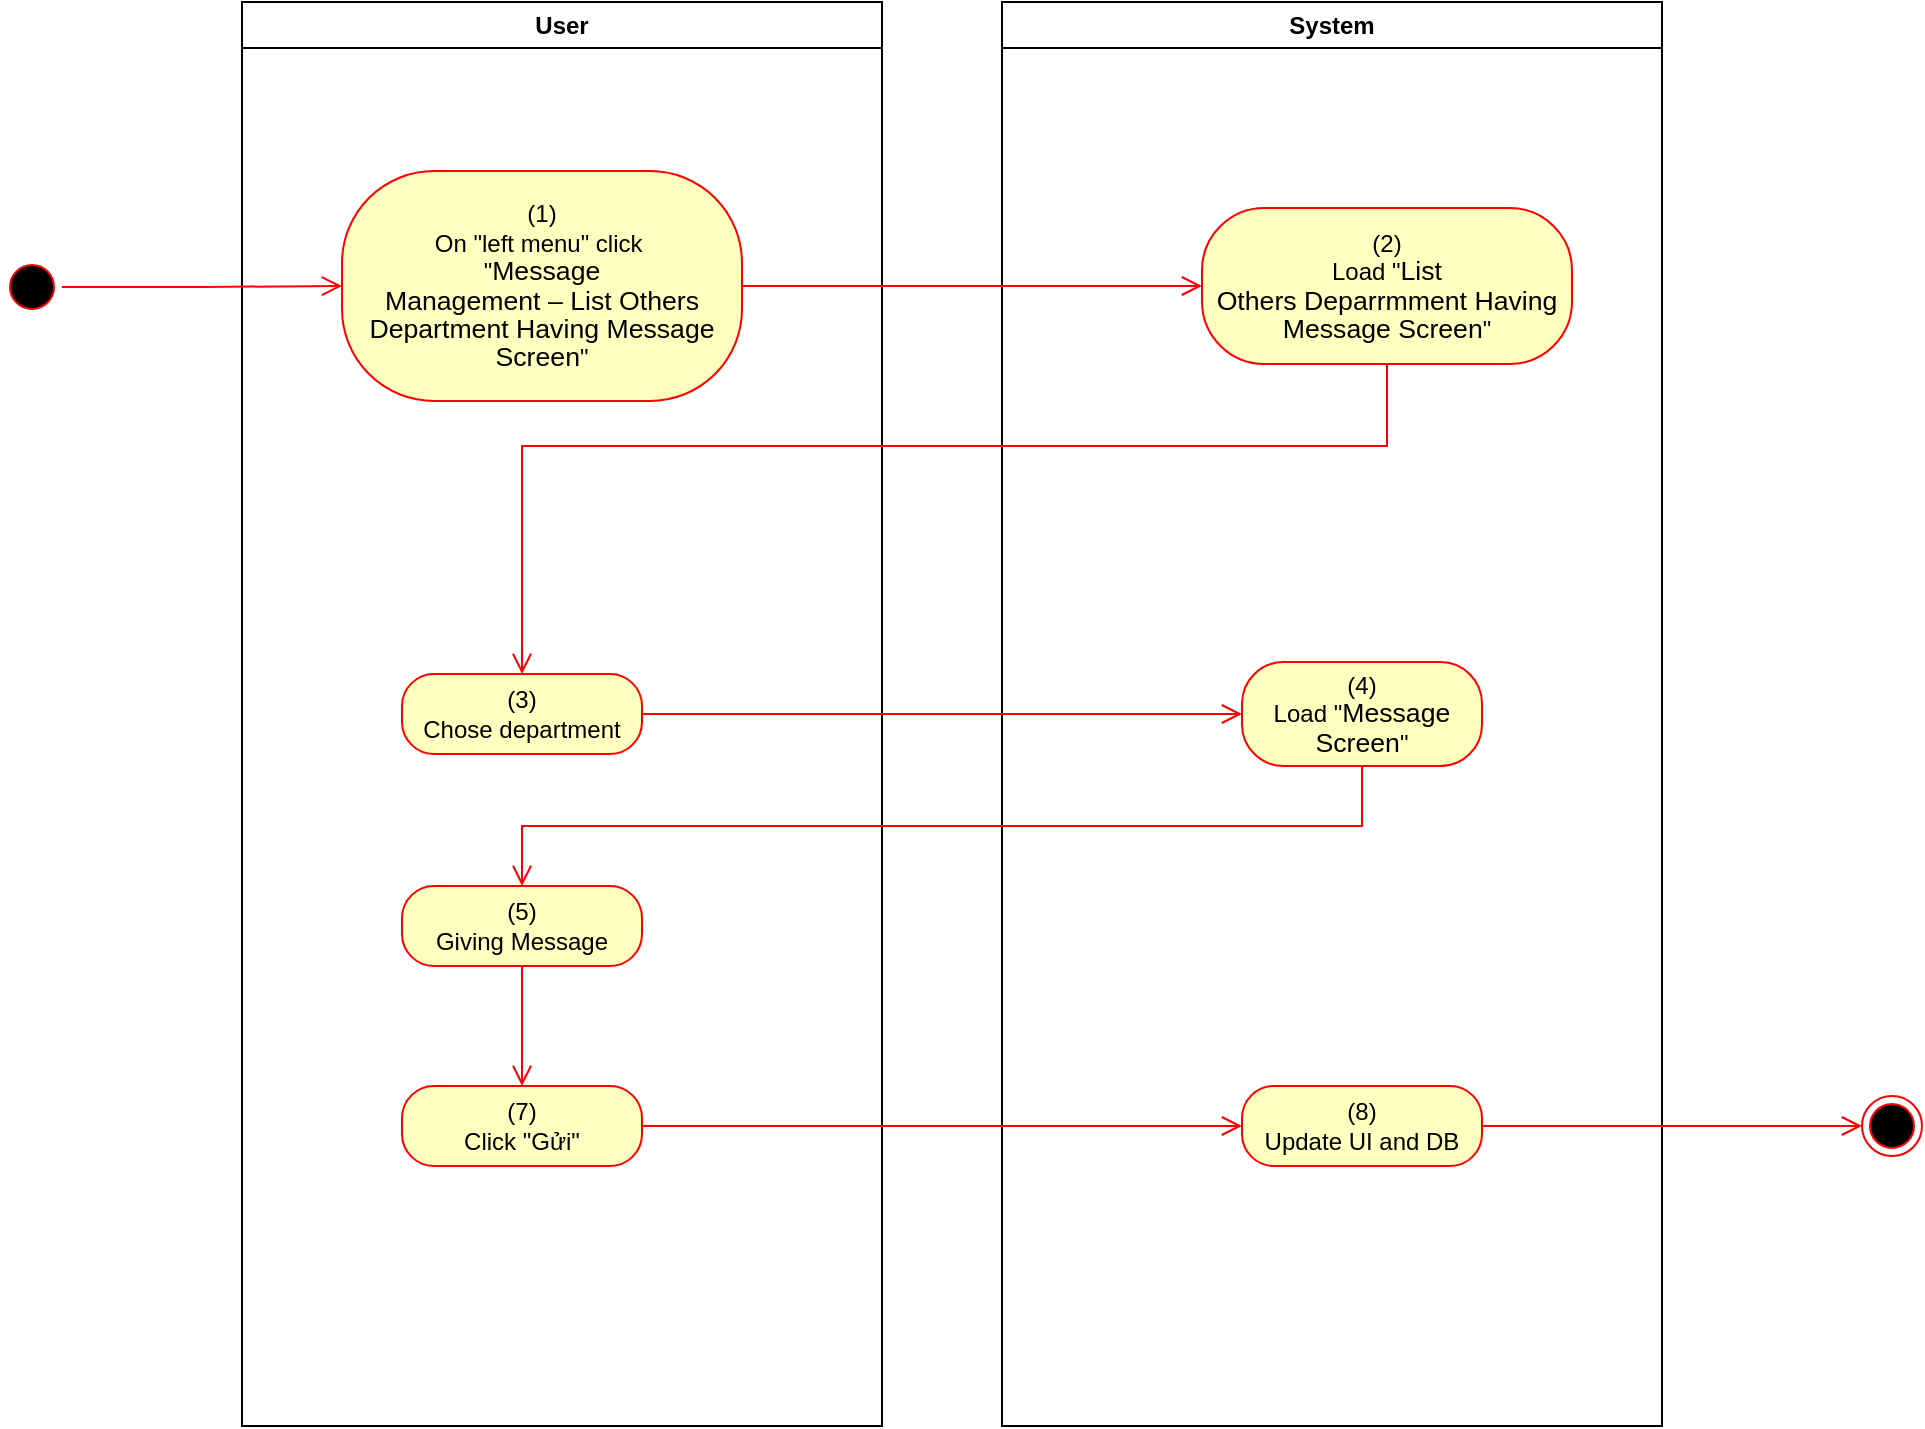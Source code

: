<mxfile version="15.4.0" type="device"><diagram id="Axp9SaFvDrZzso-hVvaa" name="Page-1"><mxGraphModel dx="1086" dy="806" grid="1" gridSize="10" guides="1" tooltips="1" connect="1" arrows="1" fold="1" page="1" pageScale="1" pageWidth="850" pageHeight="1100" math="0" shadow="0"><root><mxCell id="0"/><mxCell id="1" parent="0"/><mxCell id="rwmXWHzyNwM4T7q4N-kW-1" value="User" style="swimlane;whiteSpace=wrap" vertex="1" parent="1"><mxGeometry x="140" y="128" width="320" height="712" as="geometry"><mxRectangle x="120" y="128" width="60" height="23" as="alternateBounds"/></mxGeometry></mxCell><mxCell id="rwmXWHzyNwM4T7q4N-kW-2" value="&lt;span&gt;(1)&lt;/span&gt;&lt;br style=&quot;padding: 0px ; margin: 0px&quot;&gt;&lt;span&gt;On &quot;left menu&quot; click&amp;nbsp;&lt;/span&gt;&lt;br style=&quot;padding: 0px ; margin: 0px&quot;&gt;&lt;span&gt;&quot;&lt;/span&gt;&lt;span lang=&quot;EN-GB&quot; style=&quot;font-size: 10pt ; line-height: 107% ; font-family: &amp;#34;arial&amp;#34; , sans-serif&quot;&gt;Message&lt;br/&gt;Management – List Others Department Having Message Screen&lt;/span&gt;&lt;span&gt;&quot;&lt;/span&gt;" style="rounded=1;whiteSpace=wrap;html=1;arcSize=40;fontColor=#000000;fillColor=#ffffc0;strokeColor=#ff0000;" vertex="1" parent="rwmXWHzyNwM4T7q4N-kW-1"><mxGeometry x="50" y="84.5" width="200" height="115" as="geometry"/></mxCell><mxCell id="rwmXWHzyNwM4T7q4N-kW-3" value="(3)&lt;br&gt;Chose department" style="rounded=1;whiteSpace=wrap;html=1;arcSize=40;fontColor=#000000;fillColor=#ffffc0;strokeColor=#ff0000;" vertex="1" parent="rwmXWHzyNwM4T7q4N-kW-1"><mxGeometry x="80" y="336" width="120" height="40" as="geometry"/></mxCell><mxCell id="rwmXWHzyNwM4T7q4N-kW-25" value="(5)&lt;br&gt;Giving Message" style="rounded=1;whiteSpace=wrap;html=1;arcSize=40;fontColor=#000000;fillColor=#ffffc0;strokeColor=#ff0000;" vertex="1" parent="rwmXWHzyNwM4T7q4N-kW-1"><mxGeometry x="80" y="442" width="120" height="40" as="geometry"/></mxCell><mxCell id="rwmXWHzyNwM4T7q4N-kW-26" value="" style="edgeStyle=orthogonalEdgeStyle;html=1;verticalAlign=bottom;endArrow=open;endSize=8;strokeColor=#ff0000;rounded=0;" edge="1" source="rwmXWHzyNwM4T7q4N-kW-25" parent="rwmXWHzyNwM4T7q4N-kW-1"><mxGeometry relative="1" as="geometry"><mxPoint x="140" y="542" as="targetPoint"/></mxGeometry></mxCell><mxCell id="rwmXWHzyNwM4T7q4N-kW-27" value="(7)&lt;br&gt;Click &quot;Gửi&quot;" style="rounded=1;whiteSpace=wrap;html=1;arcSize=40;fontColor=#000000;fillColor=#ffffc0;strokeColor=#ff0000;" vertex="1" parent="rwmXWHzyNwM4T7q4N-kW-1"><mxGeometry x="80" y="542" width="120" height="40" as="geometry"/></mxCell><mxCell id="rwmXWHzyNwM4T7q4N-kW-6" value="System" style="swimlane;whiteSpace=wrap;startSize=23;" vertex="1" parent="1"><mxGeometry x="520" y="128" width="330" height="712" as="geometry"/></mxCell><mxCell id="rwmXWHzyNwM4T7q4N-kW-7" value="(2)&lt;br&gt;Load &quot;&lt;span lang=&quot;EN-GB&quot; style=&quot;font-size: 10pt ; line-height: 107% ; font-family: &amp;#34;arial&amp;#34; , sans-serif&quot;&gt;List&lt;br/&gt;Others Deparrmment Having Message Screen&lt;/span&gt;&quot;" style="rounded=1;whiteSpace=wrap;html=1;arcSize=40;fontColor=#000000;fillColor=#ffffc0;strokeColor=#ff0000;" vertex="1" parent="rwmXWHzyNwM4T7q4N-kW-6"><mxGeometry x="100" y="103" width="185" height="78" as="geometry"/></mxCell><mxCell id="rwmXWHzyNwM4T7q4N-kW-12" value="(4)&lt;br&gt;Load &quot;&lt;span lang=&quot;EN-GB&quot; style=&quot;font-size: 10pt ; line-height: 107% ; font-family: &amp;#34;arial&amp;#34; , sans-serif&quot;&gt;Message&lt;br&gt;Screen&lt;/span&gt;&quot;" style="rounded=1;whiteSpace=wrap;html=1;arcSize=40;fontColor=#000000;fillColor=#ffffc0;strokeColor=#ff0000;" vertex="1" parent="rwmXWHzyNwM4T7q4N-kW-6"><mxGeometry x="120" y="330" width="120" height="52" as="geometry"/></mxCell><mxCell id="rwmXWHzyNwM4T7q4N-kW-13" value="(8)&lt;br&gt;Update UI and DB" style="rounded=1;whiteSpace=wrap;html=1;arcSize=40;fontColor=#000000;fillColor=#ffffc0;strokeColor=#ff0000;" vertex="1" parent="rwmXWHzyNwM4T7q4N-kW-6"><mxGeometry x="120" y="542" width="120" height="40" as="geometry"/></mxCell><mxCell id="rwmXWHzyNwM4T7q4N-kW-17" value="" style="ellipse;html=1;shape=startState;fillColor=#000000;strokeColor=#ff0000;" vertex="1" parent="1"><mxGeometry x="20" y="255.5" width="30" height="30" as="geometry"/></mxCell><mxCell id="rwmXWHzyNwM4T7q4N-kW-18" value="" style="edgeStyle=orthogonalEdgeStyle;html=1;verticalAlign=bottom;endArrow=open;endSize=8;strokeColor=#ff0000;rounded=0;entryX=0;entryY=0.5;entryDx=0;entryDy=0;" edge="1" parent="1" source="rwmXWHzyNwM4T7q4N-kW-17" target="rwmXWHzyNwM4T7q4N-kW-2"><mxGeometry relative="1" as="geometry"><mxPoint x="200" y="253" as="targetPoint"/></mxGeometry></mxCell><mxCell id="rwmXWHzyNwM4T7q4N-kW-19" value="" style="edgeStyle=orthogonalEdgeStyle;html=1;verticalAlign=bottom;endArrow=open;endSize=8;strokeColor=#ff0000;rounded=0;entryX=0;entryY=0.5;entryDx=0;entryDy=0;" edge="1" parent="1" source="rwmXWHzyNwM4T7q4N-kW-2" target="rwmXWHzyNwM4T7q4N-kW-7"><mxGeometry relative="1" as="geometry"><mxPoint x="600" y="271" as="targetPoint"/></mxGeometry></mxCell><mxCell id="rwmXWHzyNwM4T7q4N-kW-20" value="" style="edgeStyle=orthogonalEdgeStyle;html=1;verticalAlign=bottom;endArrow=open;endSize=8;strokeColor=#ff0000;rounded=0;entryX=0.5;entryY=0;entryDx=0;entryDy=0;" edge="1" parent="1" source="rwmXWHzyNwM4T7q4N-kW-7" target="rwmXWHzyNwM4T7q4N-kW-3"><mxGeometry relative="1" as="geometry"><mxPoint x="685" y="350" as="targetPoint"/><Array as="points"><mxPoint x="713" y="350"/><mxPoint x="280" y="350"/></Array></mxGeometry></mxCell><mxCell id="rwmXWHzyNwM4T7q4N-kW-21" value="" style="edgeStyle=orthogonalEdgeStyle;html=1;verticalAlign=bottom;endArrow=open;endSize=8;strokeColor=#ff0000;rounded=0;entryX=0;entryY=0.5;entryDx=0;entryDy=0;exitX=1;exitY=0.5;exitDx=0;exitDy=0;" edge="1" parent="1" source="rwmXWHzyNwM4T7q4N-kW-3" target="rwmXWHzyNwM4T7q4N-kW-12"><mxGeometry relative="1" as="geometry"><mxPoint x="630" y="490" as="targetPoint"/><mxPoint x="340" y="490" as="sourcePoint"/></mxGeometry></mxCell><mxCell id="rwmXWHzyNwM4T7q4N-kW-22" value="" style="ellipse;html=1;shape=endState;fillColor=#000000;strokeColor=#ff0000;" vertex="1" parent="1"><mxGeometry x="950" y="675" width="30" height="30" as="geometry"/></mxCell><mxCell id="rwmXWHzyNwM4T7q4N-kW-23" value="" style="edgeStyle=orthogonalEdgeStyle;html=1;verticalAlign=bottom;endArrow=open;endSize=8;strokeColor=#ff0000;rounded=0;exitX=1;exitY=0.5;exitDx=0;exitDy=0;entryX=0;entryY=0.5;entryDx=0;entryDy=0;" edge="1" parent="1" source="rwmXWHzyNwM4T7q4N-kW-13" target="rwmXWHzyNwM4T7q4N-kW-22"><mxGeometry relative="1" as="geometry"><mxPoint x="820" y="760" as="targetPoint"/><mxPoint x="820" y="700" as="sourcePoint"/></mxGeometry></mxCell><mxCell id="rwmXWHzyNwM4T7q4N-kW-29" value="" style="edgeStyle=orthogonalEdgeStyle;html=1;verticalAlign=bottom;endArrow=open;endSize=8;strokeColor=#ff0000;rounded=0;exitX=1;exitY=0.5;exitDx=0;exitDy=0;entryX=0;entryY=0.5;entryDx=0;entryDy=0;" edge="1" source="rwmXWHzyNwM4T7q4N-kW-27" parent="1" target="rwmXWHzyNwM4T7q4N-kW-13"><mxGeometry relative="1" as="geometry"><mxPoint x="420" y="640" as="targetPoint"/><mxPoint x="420" y="580" as="sourcePoint"/></mxGeometry></mxCell><mxCell id="rwmXWHzyNwM4T7q4N-kW-14" value="" style="edgeStyle=orthogonalEdgeStyle;html=1;verticalAlign=bottom;endArrow=open;endSize=8;strokeColor=#ff0000;rounded=0;exitX=0.5;exitY=1;exitDx=0;exitDy=0;entryX=0.5;entryY=0;entryDx=0;entryDy=0;" edge="1" parent="1" source="rwmXWHzyNwM4T7q4N-kW-12" target="rwmXWHzyNwM4T7q4N-kW-25"><mxGeometry relative="1" as="geometry"><mxPoint x="690" y="770" as="targetPoint"/></mxGeometry></mxCell></root></mxGraphModel></diagram></mxfile>